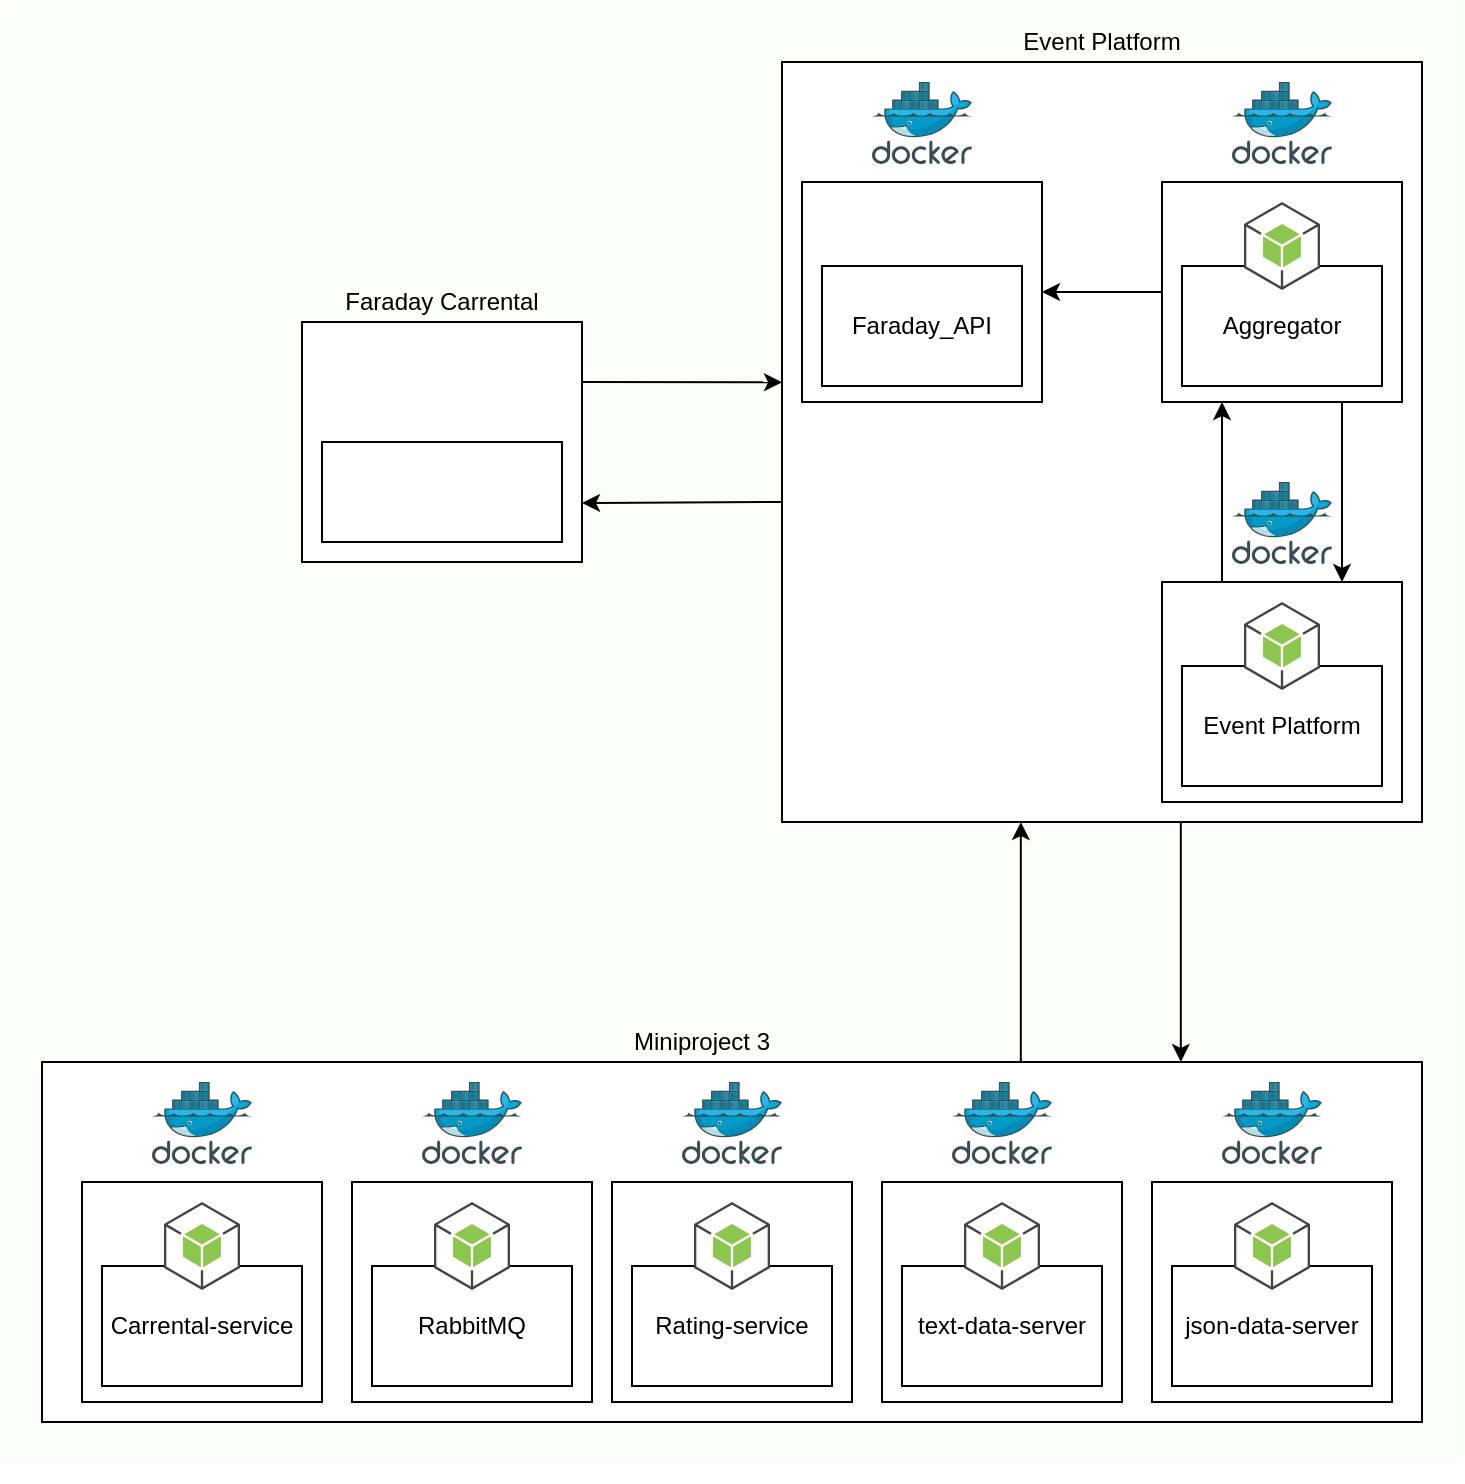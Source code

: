 <mxfile version="12.4.3" type="device" pages="1"><diagram id="Ht1M8jgEwFfnCIfOTk4-" name="Page-1"><mxGraphModel dx="3120" dy="876" grid="1" gridSize="10" guides="1" tooltips="1" connect="1" arrows="1" fold="1" page="1" pageScale="1" pageWidth="1169" pageHeight="827" math="0" shadow="0"><root><mxCell id="0"/><mxCell id="1" parent="0"/><mxCell id="ZxLRxWGEGcFSLFlqQMfK-89" value="" style="rounded=0;whiteSpace=wrap;html=1;fillColor=#FAFFF7;strokeColor=#FAFFF7;" vertex="1" parent="1"><mxGeometry x="-550" y="470" width="730" height="730" as="geometry"/></mxCell><mxCell id="ZxLRxWGEGcFSLFlqQMfK-68" value="" style="group" vertex="1" connectable="0" parent="1"><mxGeometry x="-530" y="510" width="140" height="180" as="geometry"/></mxCell><mxCell id="ZxLRxWGEGcFSLFlqQMfK-70" value="" style="endArrow=classic;html=1;" edge="1" parent="1"><mxGeometry width="50" height="50" relative="1" as="geometry"><mxPoint x="-160" y="720" as="sourcePoint"/><mxPoint x="-260" y="720.5" as="targetPoint"/></mxGeometry></mxCell><mxCell id="ZxLRxWGEGcFSLFlqQMfK-73" value="" style="group" vertex="1" connectable="0" parent="1"><mxGeometry x="-160" y="500" width="320" height="380" as="geometry"/></mxCell><mxCell id="ZxLRxWGEGcFSLFlqQMfK-72" value="" style="rounded=0;whiteSpace=wrap;html=1;" vertex="1" parent="ZxLRxWGEGcFSLFlqQMfK-73"><mxGeometry width="320" height="380" as="geometry"/></mxCell><mxCell id="pDA9zJ-7SLmh339TvhkQ-18" value="" style="edgeStyle=orthogonalEdgeStyle;rounded=0;orthogonalLoop=1;jettySize=auto;html=1;entryX=0.25;entryY=1;entryDx=0;entryDy=0;" parent="ZxLRxWGEGcFSLFlqQMfK-73" target="ZxLRxWGEGcFSLFlqQMfK-42" edge="1"><mxGeometry relative="1" as="geometry"><Array as="points"><mxPoint x="220" y="260"/><mxPoint x="220" y="260"/></Array><mxPoint x="220" y="240" as="sourcePoint"/><mxPoint x="399.529" y="380.29" as="targetPoint"/></mxGeometry></mxCell><mxCell id="ZxLRxWGEGcFSLFlqQMfK-40" value="" style="group" vertex="1" connectable="0" parent="ZxLRxWGEGcFSLFlqQMfK-73"><mxGeometry x="190" y="10" width="120" height="160" as="geometry"/></mxCell><mxCell id="ZxLRxWGEGcFSLFlqQMfK-41" value="" style="group" vertex="1" connectable="0" parent="ZxLRxWGEGcFSLFlqQMfK-40"><mxGeometry y="50" width="120" height="110" as="geometry"/></mxCell><mxCell id="ZxLRxWGEGcFSLFlqQMfK-42" value="" style="rounded=0;whiteSpace=wrap;html=1;" vertex="1" parent="ZxLRxWGEGcFSLFlqQMfK-41"><mxGeometry width="120" height="110" as="geometry"/></mxCell><mxCell id="ZxLRxWGEGcFSLFlqQMfK-43" value="Aggregator" style="rounded=0;whiteSpace=wrap;html=1;" vertex="1" parent="ZxLRxWGEGcFSLFlqQMfK-41"><mxGeometry x="10" y="42" width="100" height="60" as="geometry"/></mxCell><mxCell id="ZxLRxWGEGcFSLFlqQMfK-44" value="" style="outlineConnect=0;dashed=0;verticalLabelPosition=bottom;verticalAlign=top;align=center;html=1;shape=mxgraph.aws3.android;fillColor=#8CC64F;gradientColor=none;" vertex="1" parent="ZxLRxWGEGcFSLFlqQMfK-41"><mxGeometry x="41" y="10" width="38" height="44" as="geometry"/></mxCell><mxCell id="ZxLRxWGEGcFSLFlqQMfK-45" value="" style="aspect=fixed;html=1;points=[];align=center;image;fontSize=12;image=img/lib/mscae/Docker.svg;" vertex="1" parent="ZxLRxWGEGcFSLFlqQMfK-40"><mxGeometry x="35" width="50" height="41" as="geometry"/></mxCell><mxCell id="ZxLRxWGEGcFSLFlqQMfK-53" value="" style="group" vertex="1" connectable="0" parent="ZxLRxWGEGcFSLFlqQMfK-73"><mxGeometry x="190" y="210" width="120" height="160" as="geometry"/></mxCell><mxCell id="ZxLRxWGEGcFSLFlqQMfK-47" value="" style="group" vertex="1" connectable="0" parent="ZxLRxWGEGcFSLFlqQMfK-53"><mxGeometry width="120" height="160" as="geometry"/></mxCell><mxCell id="ZxLRxWGEGcFSLFlqQMfK-48" value="" style="group" vertex="1" connectable="0" parent="ZxLRxWGEGcFSLFlqQMfK-47"><mxGeometry y="50" width="120" height="110" as="geometry"/></mxCell><mxCell id="ZxLRxWGEGcFSLFlqQMfK-49" value="" style="rounded=0;whiteSpace=wrap;html=1;" vertex="1" parent="ZxLRxWGEGcFSLFlqQMfK-48"><mxGeometry width="120" height="110" as="geometry"/></mxCell><mxCell id="ZxLRxWGEGcFSLFlqQMfK-50" value="Event Platform" style="rounded=0;whiteSpace=wrap;html=1;" vertex="1" parent="ZxLRxWGEGcFSLFlqQMfK-48"><mxGeometry x="10" y="42" width="100" height="60" as="geometry"/></mxCell><mxCell id="ZxLRxWGEGcFSLFlqQMfK-51" value="" style="outlineConnect=0;dashed=0;verticalLabelPosition=bottom;verticalAlign=top;align=center;html=1;shape=mxgraph.aws3.android;fillColor=#8CC64F;gradientColor=none;" vertex="1" parent="ZxLRxWGEGcFSLFlqQMfK-48"><mxGeometry x="41" y="10" width="38" height="44" as="geometry"/></mxCell><mxCell id="ZxLRxWGEGcFSLFlqQMfK-52" value="" style="aspect=fixed;html=1;points=[];align=center;image;fontSize=12;image=img/lib/mscae/Docker.svg;" vertex="1" parent="ZxLRxWGEGcFSLFlqQMfK-47"><mxGeometry x="35" width="50" height="41" as="geometry"/></mxCell><mxCell id="ZxLRxWGEGcFSLFlqQMfK-55" value="" style="endArrow=classic;html=1;exitX=0.75;exitY=1;exitDx=0;exitDy=0;" edge="1" parent="ZxLRxWGEGcFSLFlqQMfK-73" source="ZxLRxWGEGcFSLFlqQMfK-42"><mxGeometry width="50" height="50" relative="1" as="geometry"><mxPoint x="280" y="260" as="sourcePoint"/><mxPoint x="280" y="260" as="targetPoint"/></mxGeometry></mxCell><mxCell id="ZxLRxWGEGcFSLFlqQMfK-66" value="" style="group" vertex="1" connectable="0" parent="ZxLRxWGEGcFSLFlqQMfK-73"><mxGeometry x="10" y="10" width="120" height="160" as="geometry"/></mxCell><mxCell id="ZxLRxWGEGcFSLFlqQMfK-58" value="" style="group" vertex="1" connectable="0" parent="ZxLRxWGEGcFSLFlqQMfK-66"><mxGeometry width="120" height="160" as="geometry"/></mxCell><mxCell id="ZxLRxWGEGcFSLFlqQMfK-59" value="" style="group" vertex="1" connectable="0" parent="ZxLRxWGEGcFSLFlqQMfK-58"><mxGeometry y="50" width="120" height="110" as="geometry"/></mxCell><mxCell id="ZxLRxWGEGcFSLFlqQMfK-60" value="" style="rounded=0;whiteSpace=wrap;html=1;" vertex="1" parent="ZxLRxWGEGcFSLFlqQMfK-59"><mxGeometry width="120" height="110" as="geometry"/></mxCell><mxCell id="ZxLRxWGEGcFSLFlqQMfK-61" value="Faraday_API" style="rounded=0;whiteSpace=wrap;html=1;" vertex="1" parent="ZxLRxWGEGcFSLFlqQMfK-59"><mxGeometry x="10" y="42" width="100" height="60" as="geometry"/></mxCell><mxCell id="ZxLRxWGEGcFSLFlqQMfK-65" value="" style="shape=image;html=1;verticalAlign=top;verticalLabelPosition=bottom;labelBackgroundColor=#ffffff;imageAspect=0;aspect=fixed;image=https://cdn4.iconfinder.com/data/icons/logos-and-brands/512/181_Java_logo_logos-128.png" vertex="1" parent="ZxLRxWGEGcFSLFlqQMfK-59"><mxGeometry x="39" width="42" height="42" as="geometry"/></mxCell><mxCell id="ZxLRxWGEGcFSLFlqQMfK-63" value="" style="aspect=fixed;html=1;points=[];align=center;image;fontSize=12;image=img/lib/mscae/Docker.svg;" vertex="1" parent="ZxLRxWGEGcFSLFlqQMfK-58"><mxGeometry x="35" width="50" height="41" as="geometry"/></mxCell><mxCell id="pDA9zJ-7SLmh339TvhkQ-21" value="" style="endArrow=classic;html=1;exitX=0;exitY=0.5;exitDx=0;exitDy=0;entryX=1;entryY=0.5;entryDx=0;entryDy=0;" parent="ZxLRxWGEGcFSLFlqQMfK-73" edge="1" target="ZxLRxWGEGcFSLFlqQMfK-60" source="ZxLRxWGEGcFSLFlqQMfK-42"><mxGeometry width="50" height="50" relative="1" as="geometry"><mxPoint x="-130" y="90" as="sourcePoint"/><mxPoint x="-290" y="220" as="targetPoint"/></mxGeometry></mxCell><mxCell id="ZxLRxWGEGcFSLFlqQMfK-74" value="" style="endArrow=classic;html=1;entryX=0;entryY=0.261;entryDx=0;entryDy=0;entryPerimeter=0;" edge="1" parent="1"><mxGeometry width="50" height="50" relative="1" as="geometry"><mxPoint x="-260" y="660" as="sourcePoint"/><mxPoint x="-160" y="660.18" as="targetPoint"/></mxGeometry></mxCell><mxCell id="ZxLRxWGEGcFSLFlqQMfK-79" value="Event Platform" style="text;html=1;strokeColor=none;fillColor=none;align=center;verticalAlign=middle;whiteSpace=wrap;rounded=0;" vertex="1" parent="1"><mxGeometry x="-50" y="480" width="100" height="20" as="geometry"/></mxCell><mxCell id="ZxLRxWGEGcFSLFlqQMfK-88" value="" style="group" vertex="1" connectable="0" parent="1"><mxGeometry x="-400" y="610" width="140" height="140" as="geometry"/></mxCell><mxCell id="ZxLRxWGEGcFSLFlqQMfK-75" value="" style="rounded=0;whiteSpace=wrap;html=1;" vertex="1" parent="ZxLRxWGEGcFSLFlqQMfK-88"><mxGeometry y="20" width="140" height="120" as="geometry"/></mxCell><mxCell id="ZxLRxWGEGcFSLFlqQMfK-32" value="" style="rounded=0;whiteSpace=wrap;html=1;" vertex="1" parent="ZxLRxWGEGcFSLFlqQMfK-88"><mxGeometry x="10" y="80" width="120" height="50" as="geometry"/></mxCell><mxCell id="ZxLRxWGEGcFSLFlqQMfK-67" value="" style="shape=image;html=1;verticalAlign=top;verticalLabelPosition=bottom;labelBackgroundColor=#ffffff;imageAspect=0;aspect=fixed;image=https://cdn4.iconfinder.com/data/icons/logos-and-brands/512/181_Java_logo_logos-128.png" vertex="1" parent="ZxLRxWGEGcFSLFlqQMfK-88"><mxGeometry x="49" y="80" width="42" height="42" as="geometry"/></mxCell><mxCell id="ZxLRxWGEGcFSLFlqQMfK-76" value="" style="shape=image;html=1;verticalAlign=top;verticalLabelPosition=bottom;labelBackgroundColor=#ffffff;imageAspect=0;aspect=fixed;image=https://cdn2.iconfinder.com/data/icons/donkey/800/24-128.png" vertex="1" parent="ZxLRxWGEGcFSLFlqQMfK-88"><mxGeometry x="45" y="30" width="50" height="50" as="geometry"/></mxCell><mxCell id="ZxLRxWGEGcFSLFlqQMfK-78" value="Faraday Carrental" style="text;html=1;strokeColor=none;fillColor=none;align=center;verticalAlign=middle;whiteSpace=wrap;rounded=0;" vertex="1" parent="ZxLRxWGEGcFSLFlqQMfK-88"><mxGeometry x="20" width="100" height="20" as="geometry"/></mxCell><mxCell id="ZxLRxWGEGcFSLFlqQMfK-93" value="" style="group" vertex="1" connectable="0" parent="1"><mxGeometry x="-530" y="980" width="690" height="230" as="geometry"/></mxCell><mxCell id="ZxLRxWGEGcFSLFlqQMfK-91" value="" style="group" vertex="1" connectable="0" parent="ZxLRxWGEGcFSLFlqQMfK-93"><mxGeometry width="690" height="230" as="geometry"/></mxCell><mxCell id="ZxLRxWGEGcFSLFlqQMfK-84" value="" style="group" vertex="1" connectable="0" parent="ZxLRxWGEGcFSLFlqQMfK-91"><mxGeometry width="690" height="230" as="geometry"/></mxCell><mxCell id="2w7j1ZyVKEu-dcFyd1tI-8" value="Miniproject 3" style="text;html=1;strokeColor=none;fillColor=none;align=center;verticalAlign=middle;whiteSpace=wrap;rounded=0;" parent="ZxLRxWGEGcFSLFlqQMfK-84" vertex="1"><mxGeometry x="290" width="80" height="20" as="geometry"/></mxCell><mxCell id="ZxLRxWGEGcFSLFlqQMfK-29" value="" style="group" vertex="1" connectable="0" parent="ZxLRxWGEGcFSLFlqQMfK-84"><mxGeometry y="20" width="690" height="210" as="geometry"/></mxCell><mxCell id="ZxLRxWGEGcFSLFlqQMfK-28" value="" style="rounded=0;whiteSpace=wrap;html=1;" vertex="1" parent="ZxLRxWGEGcFSLFlqQMfK-29"><mxGeometry width="690" height="180" as="geometry"/></mxCell><mxCell id="ZxLRxWGEGcFSLFlqQMfK-1" value="" style="group" vertex="1" connectable="0" parent="ZxLRxWGEGcFSLFlqQMfK-29"><mxGeometry x="20" y="10" width="170" height="200" as="geometry"/></mxCell><mxCell id="ZxLRxWGEGcFSLFlqQMfK-2" value="" style="aspect=fixed;html=1;points=[];align=center;image;fontSize=12;image=img/lib/mscae/Docker.svg;" vertex="1" parent="ZxLRxWGEGcFSLFlqQMfK-1"><mxGeometry x="35" width="50" height="41" as="geometry"/></mxCell><mxCell id="ZxLRxWGEGcFSLFlqQMfK-3" value="" style="rounded=0;whiteSpace=wrap;html=1;" vertex="1" parent="ZxLRxWGEGcFSLFlqQMfK-1"><mxGeometry y="50" width="120" height="110" as="geometry"/></mxCell><mxCell id="ZxLRxWGEGcFSLFlqQMfK-4" value="Carrental-service" style="rounded=0;whiteSpace=wrap;html=1;" vertex="1" parent="ZxLRxWGEGcFSLFlqQMfK-1"><mxGeometry x="10" y="92" width="100" height="60" as="geometry"/></mxCell><mxCell id="ZxLRxWGEGcFSLFlqQMfK-5" value="" style="outlineConnect=0;dashed=0;verticalLabelPosition=bottom;verticalAlign=top;align=center;html=1;shape=mxgraph.aws3.android;fillColor=#8CC64F;gradientColor=none;" vertex="1" parent="ZxLRxWGEGcFSLFlqQMfK-1"><mxGeometry x="41" y="60" width="38" height="44" as="geometry"/></mxCell><mxCell id="ZxLRxWGEGcFSLFlqQMfK-6" value="" style="group" vertex="1" connectable="0" parent="ZxLRxWGEGcFSLFlqQMfK-29"><mxGeometry x="155" y="10" width="120" height="160" as="geometry"/></mxCell><mxCell id="ZxLRxWGEGcFSLFlqQMfK-7" value="" style="aspect=fixed;html=1;points=[];align=center;image;fontSize=12;image=img/lib/mscae/Docker.svg;" vertex="1" parent="ZxLRxWGEGcFSLFlqQMfK-6"><mxGeometry x="35" width="50" height="41" as="geometry"/></mxCell><mxCell id="ZxLRxWGEGcFSLFlqQMfK-8" value="" style="rounded=0;whiteSpace=wrap;html=1;" vertex="1" parent="ZxLRxWGEGcFSLFlqQMfK-6"><mxGeometry y="50" width="120" height="110" as="geometry"/></mxCell><mxCell id="ZxLRxWGEGcFSLFlqQMfK-9" value="RabbitMQ" style="rounded=0;whiteSpace=wrap;html=1;" vertex="1" parent="ZxLRxWGEGcFSLFlqQMfK-6"><mxGeometry x="10" y="92" width="100" height="60" as="geometry"/></mxCell><mxCell id="ZxLRxWGEGcFSLFlqQMfK-10" value="" style="outlineConnect=0;dashed=0;verticalLabelPosition=bottom;verticalAlign=top;align=center;html=1;shape=mxgraph.aws3.android;fillColor=#8CC64F;gradientColor=none;" vertex="1" parent="ZxLRxWGEGcFSLFlqQMfK-6"><mxGeometry x="41" y="60" width="38" height="44" as="geometry"/></mxCell><mxCell id="ZxLRxWGEGcFSLFlqQMfK-11" value="" style="group" vertex="1" connectable="0" parent="ZxLRxWGEGcFSLFlqQMfK-29"><mxGeometry x="285" y="10" width="120" height="160" as="geometry"/></mxCell><mxCell id="ZxLRxWGEGcFSLFlqQMfK-12" value="" style="aspect=fixed;html=1;points=[];align=center;image;fontSize=12;image=img/lib/mscae/Docker.svg;" vertex="1" parent="ZxLRxWGEGcFSLFlqQMfK-11"><mxGeometry x="35" width="50" height="41" as="geometry"/></mxCell><mxCell id="ZxLRxWGEGcFSLFlqQMfK-13" value="" style="rounded=0;whiteSpace=wrap;html=1;" vertex="1" parent="ZxLRxWGEGcFSLFlqQMfK-11"><mxGeometry y="50" width="120" height="110" as="geometry"/></mxCell><mxCell id="ZxLRxWGEGcFSLFlqQMfK-14" value="Rating-service" style="rounded=0;whiteSpace=wrap;html=1;" vertex="1" parent="ZxLRxWGEGcFSLFlqQMfK-11"><mxGeometry x="10" y="92" width="100" height="60" as="geometry"/></mxCell><mxCell id="ZxLRxWGEGcFSLFlqQMfK-15" value="" style="outlineConnect=0;dashed=0;verticalLabelPosition=bottom;verticalAlign=top;align=center;html=1;shape=mxgraph.aws3.android;fillColor=#8CC64F;gradientColor=none;" vertex="1" parent="ZxLRxWGEGcFSLFlqQMfK-11"><mxGeometry x="41" y="60" width="38" height="44" as="geometry"/></mxCell><mxCell id="ZxLRxWGEGcFSLFlqQMfK-16" value="" style="group" vertex="1" connectable="0" parent="ZxLRxWGEGcFSLFlqQMfK-29"><mxGeometry x="420" y="10" width="120" height="160" as="geometry"/></mxCell><mxCell id="ZxLRxWGEGcFSLFlqQMfK-17" value="" style="aspect=fixed;html=1;points=[];align=center;image;fontSize=12;image=img/lib/mscae/Docker.svg;" vertex="1" parent="ZxLRxWGEGcFSLFlqQMfK-16"><mxGeometry x="35" width="50" height="41" as="geometry"/></mxCell><mxCell id="ZxLRxWGEGcFSLFlqQMfK-18" value="" style="rounded=0;whiteSpace=wrap;html=1;" vertex="1" parent="ZxLRxWGEGcFSLFlqQMfK-16"><mxGeometry y="50" width="120" height="110" as="geometry"/></mxCell><mxCell id="ZxLRxWGEGcFSLFlqQMfK-19" value="text-data-server" style="rounded=0;whiteSpace=wrap;html=1;" vertex="1" parent="ZxLRxWGEGcFSLFlqQMfK-16"><mxGeometry x="10" y="92" width="100" height="60" as="geometry"/></mxCell><mxCell id="ZxLRxWGEGcFSLFlqQMfK-20" value="" style="outlineConnect=0;dashed=0;verticalLabelPosition=bottom;verticalAlign=top;align=center;html=1;shape=mxgraph.aws3.android;fillColor=#8CC64F;gradientColor=none;" vertex="1" parent="ZxLRxWGEGcFSLFlqQMfK-16"><mxGeometry x="41" y="60" width="38" height="44" as="geometry"/></mxCell><mxCell id="ZxLRxWGEGcFSLFlqQMfK-21" value="" style="group" vertex="1" connectable="0" parent="ZxLRxWGEGcFSLFlqQMfK-29"><mxGeometry x="555" y="10" width="120" height="160" as="geometry"/></mxCell><mxCell id="ZxLRxWGEGcFSLFlqQMfK-22" value="" style="aspect=fixed;html=1;points=[];align=center;image;fontSize=12;image=img/lib/mscae/Docker.svg;" vertex="1" parent="ZxLRxWGEGcFSLFlqQMfK-21"><mxGeometry x="35" width="50" height="41" as="geometry"/></mxCell><mxCell id="ZxLRxWGEGcFSLFlqQMfK-23" value="" style="rounded=0;whiteSpace=wrap;html=1;" vertex="1" parent="ZxLRxWGEGcFSLFlqQMfK-21"><mxGeometry y="50" width="120" height="110" as="geometry"/></mxCell><mxCell id="ZxLRxWGEGcFSLFlqQMfK-24" value="json-data-server" style="rounded=0;whiteSpace=wrap;html=1;" vertex="1" parent="ZxLRxWGEGcFSLFlqQMfK-21"><mxGeometry x="10" y="92" width="100" height="60" as="geometry"/></mxCell><mxCell id="ZxLRxWGEGcFSLFlqQMfK-25" value="" style="outlineConnect=0;dashed=0;verticalLabelPosition=bottom;verticalAlign=top;align=center;html=1;shape=mxgraph.aws3.android;fillColor=#8CC64F;gradientColor=none;" vertex="1" parent="ZxLRxWGEGcFSLFlqQMfK-21"><mxGeometry x="41" y="60" width="38" height="44" as="geometry"/></mxCell><mxCell id="ZxLRxWGEGcFSLFlqQMfK-94" value="" style="endArrow=classic;html=1;exitX=0.75;exitY=1;exitDx=0;exitDy=0;" edge="1" parent="1"><mxGeometry width="50" height="50" relative="1" as="geometry"><mxPoint x="39.41" y="880" as="sourcePoint"/><mxPoint x="39.41" y="1000" as="targetPoint"/></mxGeometry></mxCell><mxCell id="ZxLRxWGEGcFSLFlqQMfK-95" value="" style="endArrow=classic;html=1;entryX=0.5;entryY=1;entryDx=0;entryDy=0;" edge="1" parent="1"><mxGeometry width="50" height="50" relative="1" as="geometry"><mxPoint x="-40.59" y="1000" as="sourcePoint"/><mxPoint x="-40.59" y="880" as="targetPoint"/></mxGeometry></mxCell></root></mxGraphModel></diagram></mxfile>